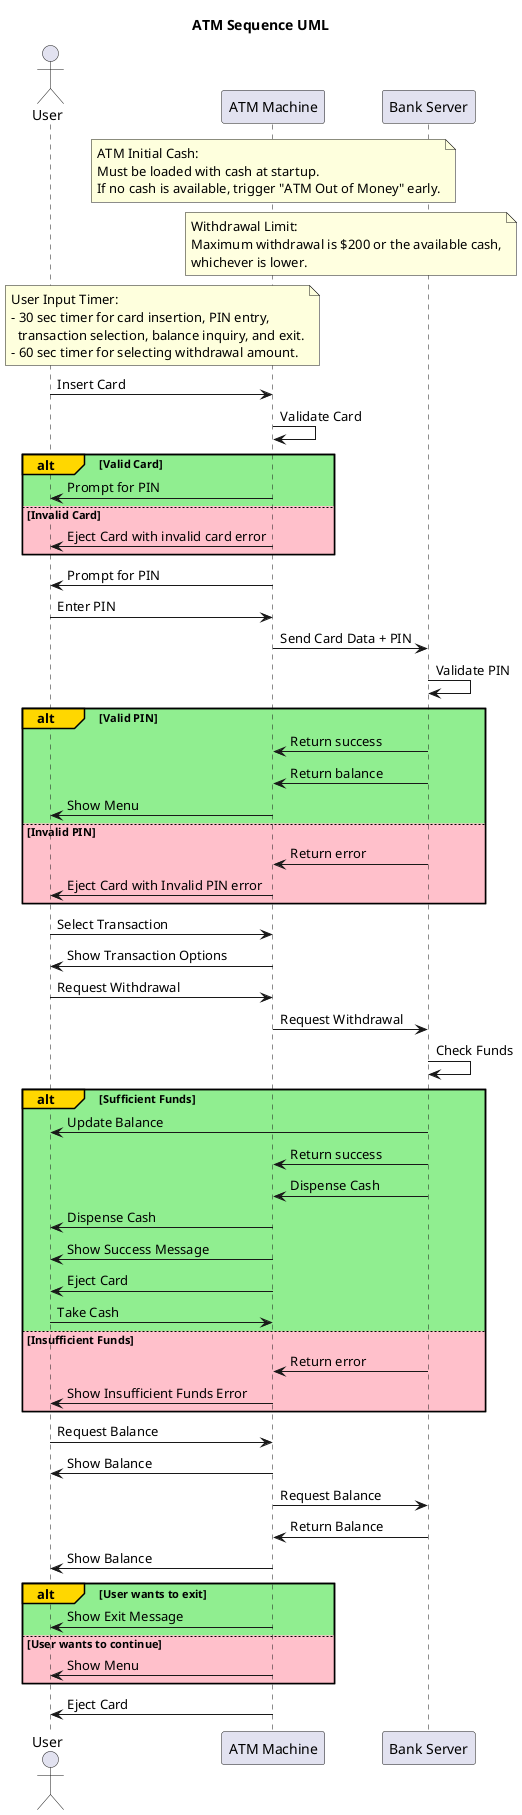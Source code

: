 @startuml

title ATM Sequence UML

actor User
participant "ATM Machine" as ATM
participant "Bank Server" as Bank

' Constraint: Initial ATM Cash Capacity
note over ATM
  ATM Initial Cash:
  Must be loaded with cash at startup.
  If no cash is available, trigger "ATM Out of Money" early.
end note

' Constraint: Withdrawal Limit
note over ATM, Bank #lightyellow
  Withdrawal Limit:
  Maximum withdrawal is $200 or the available cash,
  whichever is lower.
end note

' Constraint: User Input Timers
note over User, ATM
  User Input Timer:
  - 30 sec timer for card insertion, PIN entry,
    transaction selection, balance inquiry, and exit.
  - 60 sec timer for selecting withdrawal amount.
end note

User -> ATM: Insert Card
ATM -> ATM: Validate Card

alt#Gold #lightgreen Valid Card
  ATM -> User: Prompt for PIN
else #pink Invalid Card 
  ATM -> User: Eject Card with invalid card error
end

ATM -> User: Prompt for PIN
User -> ATM: Enter PIN
ATM -> Bank: Send Card Data + PIN
Bank -> Bank: Validate PIN

alt#Gold #lightgreen Valid PIN 
  Bank -> ATM: Return success
  Bank -> ATM: Return balance
  ATM -> User: Show Menu
else #pink Invalid PIN 
  Bank -> ATM: Return error
  ATM -> User: Eject Card with Invalid PIN error
end

User -> ATM: Select Transaction
ATM -> User: Show Transaction Options
User -> ATM: Request Withdrawal
ATM -> Bank: Request Withdrawal
Bank -> Bank: Check Funds

alt#Gold #lightgreen Sufficient Funds 
  Bank -> User: Update Balance
  Bank -> ATM: Return success
  Bank -> ATM: Dispense Cash
  ATM -> User: Dispense Cash
  ATM -> User: Show Success Message
  ATM -> User: Eject Card
  User -> ATM: Take Cash
else #pink Insufficient Funds 
  Bank -> ATM: Return error
  ATM -> User: Show Insufficient Funds Error
end

User -> ATM: Request Balance
ATM -> User: Show Balance
ATM -> Bank: Request Balance
Bank -> ATM: Return Balance
ATM -> User: Show Balance

alt#Gold #lightgreen User wants to exit
  ATM -> User: Show Exit Message
else #pink User wants to continue
  ATM -> User: Show Menu
end

ATM -> User: Eject Card

@enduml
